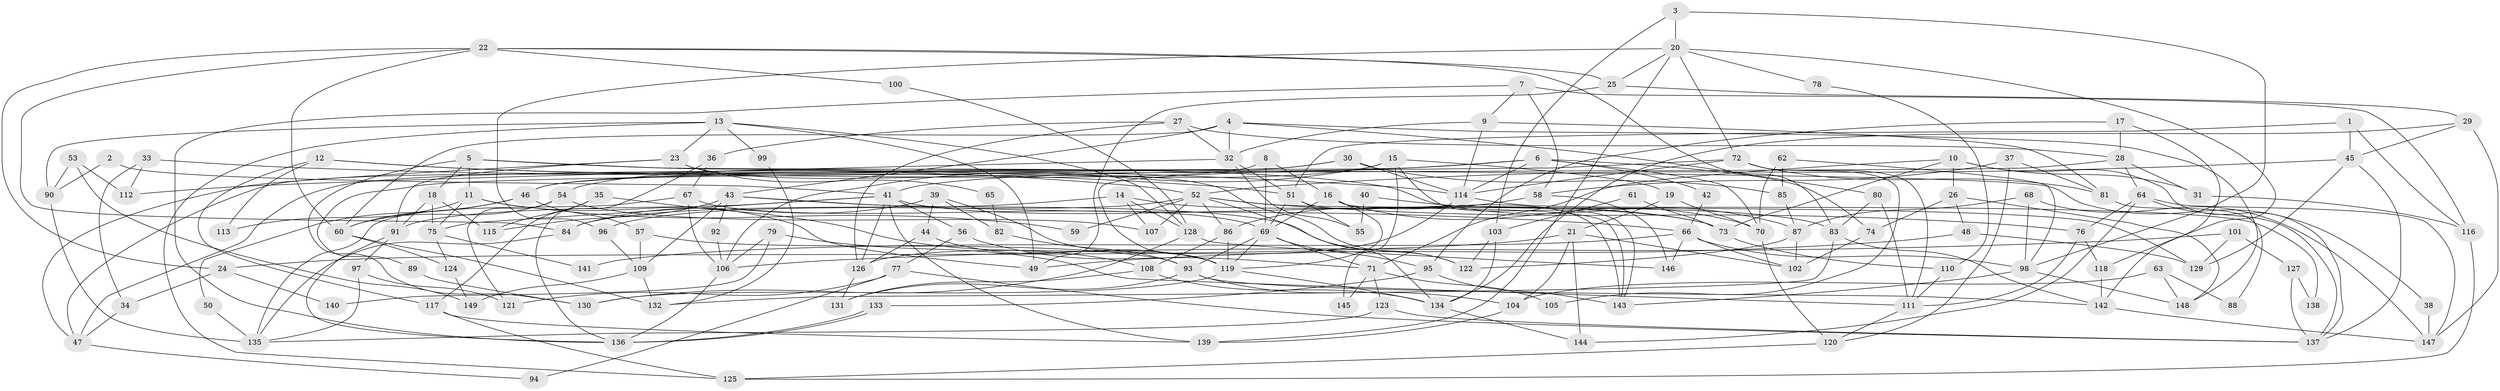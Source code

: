 // coarse degree distribution, {5: 0.11650485436893204, 4: 0.13592233009708737, 3: 0.21359223300970873, 7: 0.10679611650485436, 6: 0.1553398058252427, 9: 0.02912621359223301, 8: 0.06796116504854369, 2: 0.14563106796116504, 10: 0.02912621359223301}
// Generated by graph-tools (version 1.1) at 2025/24/03/03/25 07:24:04]
// undirected, 149 vertices, 298 edges
graph export_dot {
graph [start="1"]
  node [color=gray90,style=filled];
  1;
  2;
  3;
  4;
  5;
  6;
  7;
  8;
  9;
  10;
  11;
  12;
  13;
  14;
  15;
  16;
  17;
  18;
  19;
  20;
  21;
  22;
  23;
  24;
  25;
  26;
  27;
  28;
  29;
  30;
  31;
  32;
  33;
  34;
  35;
  36;
  37;
  38;
  39;
  40;
  41;
  42;
  43;
  44;
  45;
  46;
  47;
  48;
  49;
  50;
  51;
  52;
  53;
  54;
  55;
  56;
  57;
  58;
  59;
  60;
  61;
  62;
  63;
  64;
  65;
  66;
  67;
  68;
  69;
  70;
  71;
  72;
  73;
  74;
  75;
  76;
  77;
  78;
  79;
  80;
  81;
  82;
  83;
  84;
  85;
  86;
  87;
  88;
  89;
  90;
  91;
  92;
  93;
  94;
  95;
  96;
  97;
  98;
  99;
  100;
  101;
  102;
  103;
  104;
  105;
  106;
  107;
  108;
  109;
  110;
  111;
  112;
  113;
  114;
  115;
  116;
  117;
  118;
  119;
  120;
  121;
  122;
  123;
  124;
  125;
  126;
  127;
  128;
  129;
  130;
  131;
  132;
  133;
  134;
  135;
  136;
  137;
  138;
  139;
  140;
  141;
  142;
  143;
  144;
  145;
  146;
  147;
  148;
  149;
  1 -- 51;
  1 -- 116;
  1 -- 45;
  2 -- 90;
  2 -- 41;
  3 -- 103;
  3 -- 20;
  3 -- 98;
  4 -- 32;
  4 -- 43;
  4 -- 60;
  4 -- 80;
  4 -- 148;
  5 -- 87;
  5 -- 11;
  5 -- 18;
  5 -- 38;
  5 -- 130;
  6 -- 74;
  6 -- 41;
  6 -- 42;
  6 -- 46;
  6 -- 70;
  6 -- 114;
  7 -- 58;
  7 -- 136;
  7 -- 9;
  7 -- 116;
  8 -- 69;
  8 -- 16;
  8 -- 47;
  9 -- 114;
  9 -- 32;
  9 -- 81;
  10 -- 31;
  10 -- 137;
  10 -- 26;
  10 -- 71;
  10 -- 73;
  11 -- 75;
  11 -- 49;
  11 -- 59;
  11 -- 113;
  12 -- 52;
  12 -- 51;
  12 -- 113;
  12 -- 117;
  13 -- 90;
  13 -- 125;
  13 -- 23;
  13 -- 49;
  13 -- 99;
  13 -- 128;
  14 -- 107;
  14 -- 84;
  14 -- 73;
  14 -- 128;
  15 -- 19;
  15 -- 143;
  15 -- 54;
  15 -- 106;
  15 -- 145;
  16 -- 119;
  16 -- 70;
  16 -- 69;
  16 -- 143;
  17 -- 95;
  17 -- 142;
  17 -- 28;
  18 -- 115;
  18 -- 75;
  18 -- 91;
  19 -- 21;
  19 -- 70;
  20 -- 72;
  20 -- 25;
  20 -- 78;
  20 -- 96;
  20 -- 118;
  20 -- 139;
  21 -- 104;
  21 -- 102;
  21 -- 24;
  21 -- 144;
  22 -- 84;
  22 -- 83;
  22 -- 24;
  22 -- 25;
  22 -- 60;
  22 -- 100;
  23 -- 91;
  23 -- 47;
  23 -- 65;
  23 -- 122;
  24 -- 34;
  24 -- 140;
  25 -- 49;
  25 -- 29;
  26 -- 148;
  26 -- 48;
  26 -- 74;
  27 -- 36;
  27 -- 28;
  27 -- 32;
  27 -- 126;
  28 -- 64;
  28 -- 31;
  28 -- 89;
  29 -- 45;
  29 -- 134;
  29 -- 147;
  30 -- 47;
  30 -- 46;
  30 -- 85;
  30 -- 114;
  31 -- 116;
  32 -- 51;
  32 -- 55;
  32 -- 112;
  33 -- 34;
  33 -- 114;
  33 -- 112;
  34 -- 47;
  35 -- 108;
  35 -- 117;
  35 -- 115;
  36 -- 136;
  36 -- 67;
  37 -- 58;
  37 -- 81;
  37 -- 120;
  38 -- 147;
  39 -- 44;
  39 -- 119;
  39 -- 82;
  39 -- 84;
  40 -- 83;
  40 -- 55;
  41 -- 126;
  41 -- 73;
  41 -- 56;
  41 -- 75;
  41 -- 91;
  41 -- 139;
  42 -- 66;
  43 -- 122;
  43 -- 109;
  43 -- 66;
  43 -- 92;
  43 -- 115;
  44 -- 119;
  44 -- 126;
  45 -- 52;
  45 -- 129;
  45 -- 137;
  46 -- 60;
  46 -- 50;
  46 -- 57;
  47 -- 94;
  48 -- 129;
  48 -- 49;
  50 -- 135;
  51 -- 69;
  51 -- 55;
  51 -- 143;
  52 -- 134;
  52 -- 76;
  52 -- 59;
  52 -- 86;
  52 -- 96;
  52 -- 107;
  52 -- 129;
  53 -- 112;
  53 -- 149;
  53 -- 90;
  54 -- 60;
  54 -- 107;
  54 -- 121;
  56 -- 71;
  56 -- 77;
  57 -- 93;
  57 -- 109;
  58 -- 86;
  58 -- 146;
  60 -- 124;
  60 -- 132;
  61 -- 103;
  61 -- 73;
  62 -- 70;
  62 -- 98;
  62 -- 85;
  63 -- 104;
  63 -- 148;
  63 -- 88;
  64 -- 144;
  64 -- 137;
  64 -- 76;
  64 -- 147;
  65 -- 82;
  66 -- 98;
  66 -- 102;
  66 -- 141;
  66 -- 146;
  67 -- 69;
  67 -- 106;
  67 -- 135;
  68 -- 98;
  68 -- 147;
  68 -- 87;
  69 -- 93;
  69 -- 71;
  69 -- 95;
  69 -- 119;
  70 -- 120;
  71 -- 105;
  71 -- 123;
  71 -- 145;
  72 -- 119;
  72 -- 114;
  72 -- 81;
  72 -- 105;
  72 -- 111;
  73 -- 110;
  74 -- 102;
  75 -- 124;
  75 -- 141;
  76 -- 111;
  76 -- 118;
  77 -- 137;
  77 -- 94;
  77 -- 121;
  78 -- 110;
  79 -- 111;
  79 -- 106;
  79 -- 140;
  80 -- 83;
  80 -- 111;
  81 -- 88;
  82 -- 93;
  83 -- 132;
  83 -- 142;
  84 -- 135;
  85 -- 87;
  86 -- 119;
  86 -- 108;
  87 -- 102;
  87 -- 122;
  89 -- 130;
  90 -- 135;
  91 -- 97;
  91 -- 136;
  92 -- 106;
  93 -- 131;
  93 -- 142;
  93 -- 104;
  95 -- 143;
  95 -- 133;
  96 -- 109;
  97 -- 121;
  97 -- 135;
  98 -- 143;
  98 -- 148;
  99 -- 132;
  100 -- 128;
  101 -- 106;
  101 -- 129;
  101 -- 127;
  103 -- 122;
  103 -- 134;
  104 -- 139;
  106 -- 136;
  108 -- 134;
  108 -- 131;
  109 -- 132;
  109 -- 149;
  110 -- 111;
  111 -- 120;
  114 -- 126;
  114 -- 138;
  116 -- 125;
  117 -- 139;
  117 -- 125;
  118 -- 142;
  119 -- 130;
  119 -- 134;
  120 -- 125;
  123 -- 135;
  123 -- 137;
  124 -- 149;
  126 -- 131;
  127 -- 137;
  127 -- 138;
  128 -- 130;
  128 -- 146;
  133 -- 136;
  133 -- 136;
  134 -- 144;
  142 -- 147;
}
